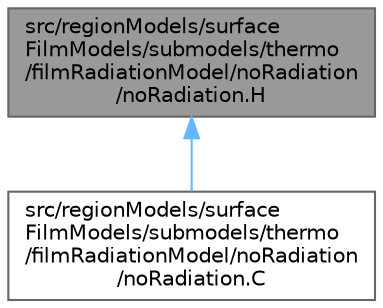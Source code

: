 digraph "src/regionModels/surfaceFilmModels/submodels/thermo/filmRadiationModel/noRadiation/noRadiation.H"
{
 // LATEX_PDF_SIZE
  bgcolor="transparent";
  edge [fontname=Helvetica,fontsize=10,labelfontname=Helvetica,labelfontsize=10];
  node [fontname=Helvetica,fontsize=10,shape=box,height=0.2,width=0.4];
  Node1 [id="Node000001",label="src/regionModels/surface\lFilmModels/submodels/thermo\l/filmRadiationModel/noRadiation\l/noRadiation.H",height=0.2,width=0.4,color="gray40", fillcolor="grey60", style="filled", fontcolor="black",tooltip=" "];
  Node1 -> Node2 [id="edge1_Node000001_Node000002",dir="back",color="steelblue1",style="solid",tooltip=" "];
  Node2 [id="Node000002",label="src/regionModels/surface\lFilmModels/submodels/thermo\l/filmRadiationModel/noRadiation\l/noRadiation.C",height=0.2,width=0.4,color="grey40", fillcolor="white", style="filled",URL="$regionModels_2surfaceFilmModels_2submodels_2thermo_2filmRadiationModel_2noRadiation_2noRadiation_8C.html",tooltip=" "];
}

